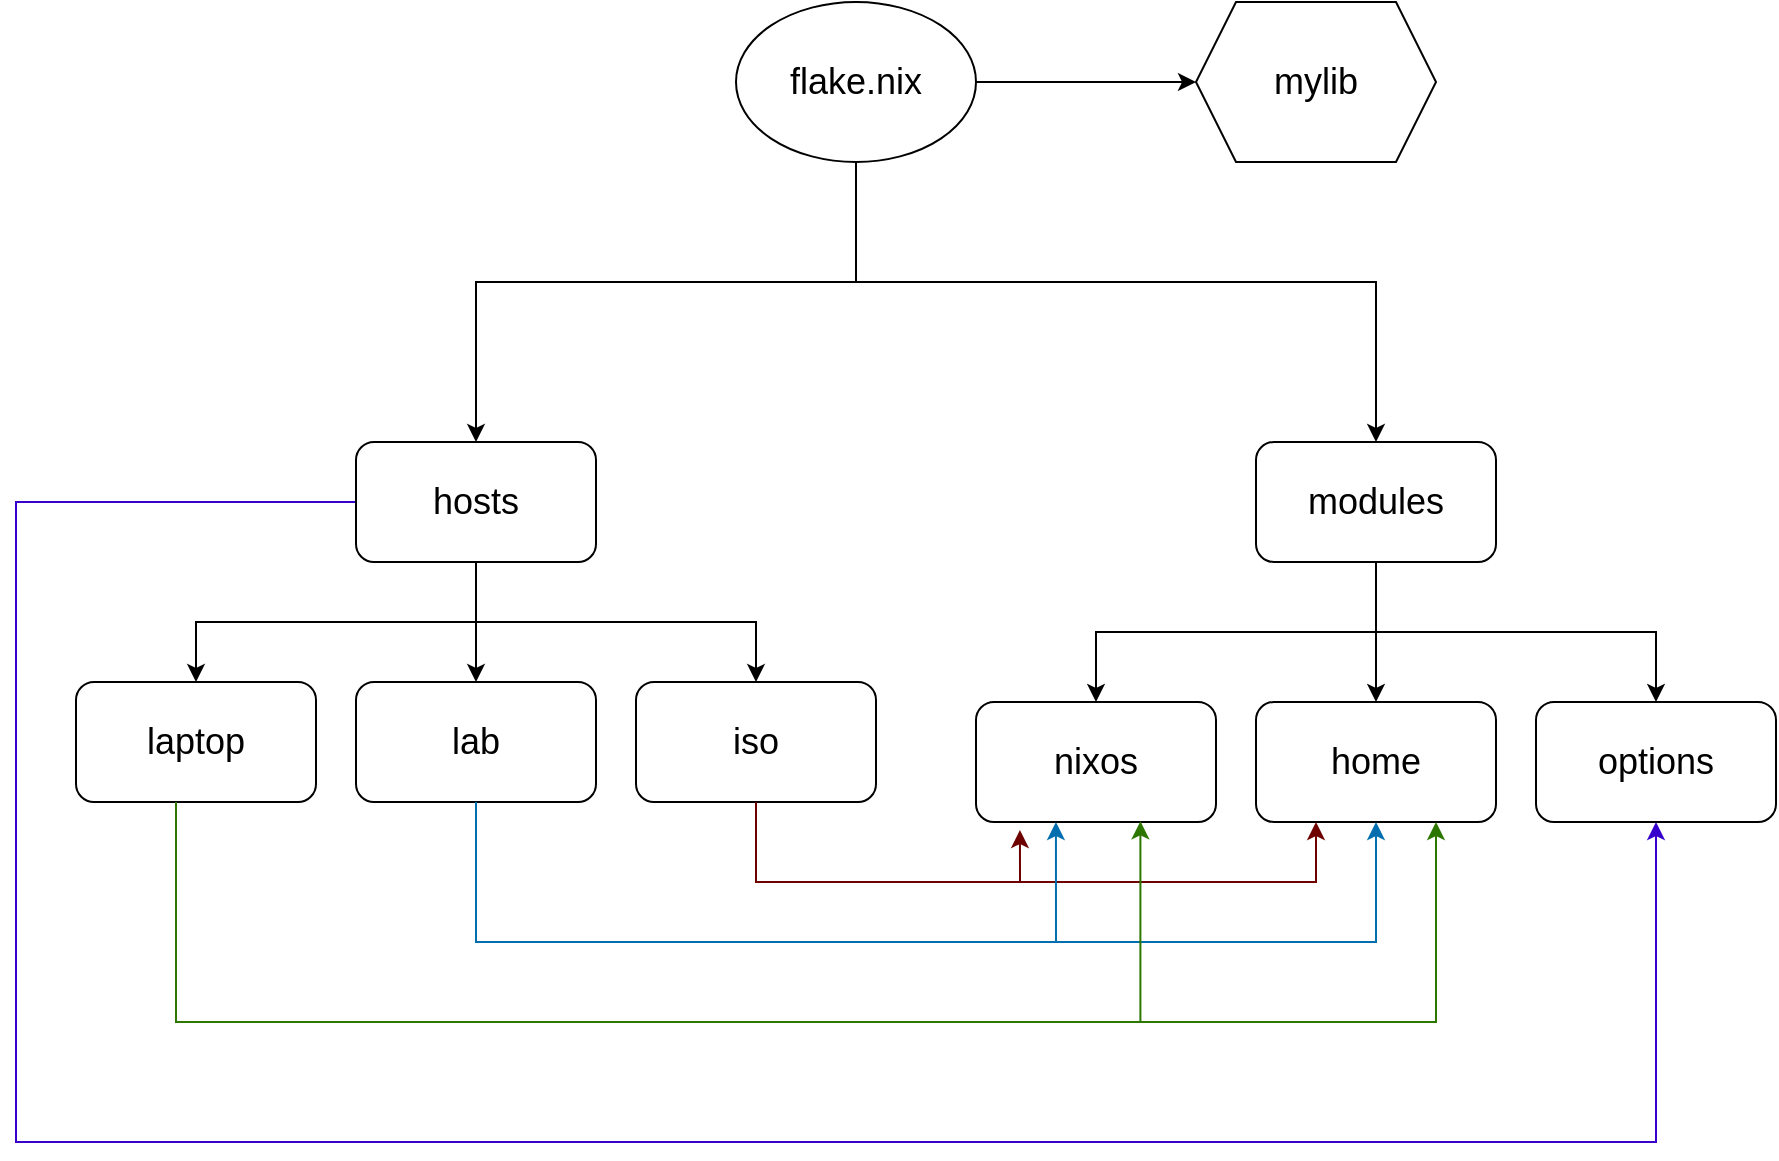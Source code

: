 <mxfile version="28.2.8">
  <diagram name="Page-1" id="Wq-PcHkxfMPdysE-UJv7">
    <mxGraphModel dx="1982" dy="747" grid="1" gridSize="10" guides="1" tooltips="1" connect="1" arrows="1" fold="1" page="1" pageScale="1" pageWidth="850" pageHeight="1100" math="0" shadow="0">
      <root>
        <mxCell id="0" />
        <mxCell id="1" parent="0" />
        <mxCell id="3qIAQnUpxb8Zd4CqAvpL-3" style="edgeStyle=orthogonalEdgeStyle;rounded=0;orthogonalLoop=1;jettySize=auto;html=1;exitX=0.5;exitY=1;exitDx=0;exitDy=0;fontSize=18;" edge="1" parent="1" source="3qIAQnUpxb8Zd4CqAvpL-1" target="3qIAQnUpxb8Zd4CqAvpL-2">
          <mxGeometry relative="1" as="geometry">
            <Array as="points">
              <mxPoint x="380" y="280" />
              <mxPoint x="190" y="280" />
            </Array>
          </mxGeometry>
        </mxCell>
        <mxCell id="3qIAQnUpxb8Zd4CqAvpL-7" style="edgeStyle=orthogonalEdgeStyle;rounded=0;orthogonalLoop=1;jettySize=auto;html=1;exitX=0.5;exitY=1;exitDx=0;exitDy=0;entryX=0.5;entryY=0;entryDx=0;entryDy=0;fontSize=18;" edge="1" parent="1" source="3qIAQnUpxb8Zd4CqAvpL-1" target="3qIAQnUpxb8Zd4CqAvpL-5">
          <mxGeometry relative="1" as="geometry">
            <mxPoint x="440" y="190" as="sourcePoint" />
            <mxPoint x="510" y="330" as="targetPoint" />
            <Array as="points">
              <mxPoint x="380" y="280" />
              <mxPoint x="640" y="280" />
            </Array>
          </mxGeometry>
        </mxCell>
        <mxCell id="3qIAQnUpxb8Zd4CqAvpL-9" style="edgeStyle=orthogonalEdgeStyle;rounded=0;orthogonalLoop=1;jettySize=auto;html=1;fontSize=18;" edge="1" parent="1" source="3qIAQnUpxb8Zd4CqAvpL-1" target="3qIAQnUpxb8Zd4CqAvpL-8">
          <mxGeometry relative="1" as="geometry" />
        </mxCell>
        <mxCell id="3qIAQnUpxb8Zd4CqAvpL-1" value="flake.nix" style="ellipse;whiteSpace=wrap;html=1;fontSize=18;" vertex="1" parent="1">
          <mxGeometry x="320" y="140" width="120" height="80" as="geometry" />
        </mxCell>
        <mxCell id="3qIAQnUpxb8Zd4CqAvpL-25" style="edgeStyle=orthogonalEdgeStyle;rounded=0;orthogonalLoop=1;jettySize=auto;html=1;exitX=0.5;exitY=1;exitDx=0;exitDy=0;fontSize=18;" edge="1" parent="1" source="3qIAQnUpxb8Zd4CqAvpL-2" target="3qIAQnUpxb8Zd4CqAvpL-22">
          <mxGeometry relative="1" as="geometry" />
        </mxCell>
        <mxCell id="3qIAQnUpxb8Zd4CqAvpL-26" style="edgeStyle=orthogonalEdgeStyle;rounded=0;orthogonalLoop=1;jettySize=auto;html=1;fontSize=18;" edge="1" parent="1" source="3qIAQnUpxb8Zd4CqAvpL-2" target="3qIAQnUpxb8Zd4CqAvpL-23">
          <mxGeometry relative="1" as="geometry" />
        </mxCell>
        <mxCell id="3qIAQnUpxb8Zd4CqAvpL-27" style="edgeStyle=orthogonalEdgeStyle;rounded=0;orthogonalLoop=1;jettySize=auto;html=1;exitX=0.5;exitY=1;exitDx=0;exitDy=0;fontSize=18;" edge="1" parent="1" source="3qIAQnUpxb8Zd4CqAvpL-2" target="3qIAQnUpxb8Zd4CqAvpL-24">
          <mxGeometry relative="1" as="geometry" />
        </mxCell>
        <mxCell id="3qIAQnUpxb8Zd4CqAvpL-32" style="edgeStyle=orthogonalEdgeStyle;rounded=0;orthogonalLoop=1;jettySize=auto;html=1;entryX=0.5;entryY=1;entryDx=0;entryDy=0;fillColor=#6a00ff;strokeColor=#3700CC;fontSize=18;" edge="1" parent="1" source="3qIAQnUpxb8Zd4CqAvpL-2" target="3qIAQnUpxb8Zd4CqAvpL-17">
          <mxGeometry relative="1" as="geometry">
            <mxPoint x="-80.0" y="740" as="targetPoint" />
            <Array as="points">
              <mxPoint x="-40" y="390" />
              <mxPoint x="-40" y="710" />
              <mxPoint x="780" y="710" />
            </Array>
          </mxGeometry>
        </mxCell>
        <mxCell id="3qIAQnUpxb8Zd4CqAvpL-2" value="hosts" style="rounded=1;whiteSpace=wrap;html=1;fontSize=18;" vertex="1" parent="1">
          <mxGeometry x="130" y="360" width="120" height="60" as="geometry" />
        </mxCell>
        <mxCell id="3qIAQnUpxb8Zd4CqAvpL-18" style="edgeStyle=orthogonalEdgeStyle;rounded=0;orthogonalLoop=1;jettySize=auto;html=1;exitX=0.5;exitY=1;exitDx=0;exitDy=0;fontSize=18;" edge="1" parent="1" source="3qIAQnUpxb8Zd4CqAvpL-5" target="3qIAQnUpxb8Zd4CqAvpL-15">
          <mxGeometry relative="1" as="geometry" />
        </mxCell>
        <mxCell id="3qIAQnUpxb8Zd4CqAvpL-19" style="edgeStyle=orthogonalEdgeStyle;rounded=0;orthogonalLoop=1;jettySize=auto;html=1;entryX=0.5;entryY=0;entryDx=0;entryDy=0;fontSize=18;" edge="1" parent="1" source="3qIAQnUpxb8Zd4CqAvpL-5" target="3qIAQnUpxb8Zd4CqAvpL-16">
          <mxGeometry relative="1" as="geometry" />
        </mxCell>
        <mxCell id="3qIAQnUpxb8Zd4CqAvpL-20" style="edgeStyle=orthogonalEdgeStyle;rounded=0;orthogonalLoop=1;jettySize=auto;html=1;exitX=0.5;exitY=1;exitDx=0;exitDy=0;fontSize=18;" edge="1" parent="1" source="3qIAQnUpxb8Zd4CqAvpL-5" target="3qIAQnUpxb8Zd4CqAvpL-17">
          <mxGeometry relative="1" as="geometry" />
        </mxCell>
        <mxCell id="3qIAQnUpxb8Zd4CqAvpL-5" value="modules" style="rounded=1;whiteSpace=wrap;html=1;fontSize=18;" vertex="1" parent="1">
          <mxGeometry x="580" y="360" width="120" height="60" as="geometry" />
        </mxCell>
        <mxCell id="3qIAQnUpxb8Zd4CqAvpL-8" value="mylib" style="shape=hexagon;perimeter=hexagonPerimeter2;whiteSpace=wrap;html=1;fixedSize=1;fontSize=18;" vertex="1" parent="1">
          <mxGeometry x="550" y="140" width="120" height="80" as="geometry" />
        </mxCell>
        <mxCell id="3qIAQnUpxb8Zd4CqAvpL-15" value="nixos" style="rounded=1;whiteSpace=wrap;html=1;fontSize=18;" vertex="1" parent="1">
          <mxGeometry x="440" y="490" width="120" height="60" as="geometry" />
        </mxCell>
        <mxCell id="3qIAQnUpxb8Zd4CqAvpL-16" value="&lt;div&gt;home&lt;/div&gt;" style="rounded=1;whiteSpace=wrap;html=1;fontSize=18;" vertex="1" parent="1">
          <mxGeometry x="580" y="490" width="120" height="60" as="geometry" />
        </mxCell>
        <mxCell id="3qIAQnUpxb8Zd4CqAvpL-17" value="&lt;div&gt;options&lt;/div&gt;" style="rounded=1;whiteSpace=wrap;html=1;fontSize=18;" vertex="1" parent="1">
          <mxGeometry x="720" y="490" width="120" height="60" as="geometry" />
        </mxCell>
        <mxCell id="3qIAQnUpxb8Zd4CqAvpL-34" style="edgeStyle=orthogonalEdgeStyle;rounded=0;orthogonalLoop=1;jettySize=auto;html=1;entryX=0.75;entryY=1;entryDx=0;entryDy=0;fillColor=#60a917;strokeColor=#2D7600;fontSize=18;" edge="1" parent="1" source="3qIAQnUpxb8Zd4CqAvpL-22" target="3qIAQnUpxb8Zd4CqAvpL-16">
          <mxGeometry relative="1" as="geometry">
            <Array as="points">
              <mxPoint x="40" y="650" />
              <mxPoint x="670" y="650" />
            </Array>
          </mxGeometry>
        </mxCell>
        <mxCell id="3qIAQnUpxb8Zd4CqAvpL-22" value="laptop" style="rounded=1;whiteSpace=wrap;html=1;fontSize=18;" vertex="1" parent="1">
          <mxGeometry x="-10" y="480" width="120" height="60" as="geometry" />
        </mxCell>
        <mxCell id="3qIAQnUpxb8Zd4CqAvpL-35" style="edgeStyle=orthogonalEdgeStyle;rounded=0;orthogonalLoop=1;jettySize=auto;html=1;entryX=0.5;entryY=1;entryDx=0;entryDy=0;fillColor=#1ba1e2;strokeColor=#006EAF;fontSize=18;" edge="1" parent="1" source="3qIAQnUpxb8Zd4CqAvpL-23" target="3qIAQnUpxb8Zd4CqAvpL-16">
          <mxGeometry relative="1" as="geometry">
            <Array as="points">
              <mxPoint x="190" y="610" />
              <mxPoint x="640" y="610" />
            </Array>
          </mxGeometry>
        </mxCell>
        <mxCell id="3qIAQnUpxb8Zd4CqAvpL-23" value="lab" style="rounded=1;whiteSpace=wrap;html=1;fontSize=18;" vertex="1" parent="1">
          <mxGeometry x="130" y="480" width="120" height="60" as="geometry" />
        </mxCell>
        <mxCell id="3qIAQnUpxb8Zd4CqAvpL-36" style="edgeStyle=orthogonalEdgeStyle;rounded=0;orthogonalLoop=1;jettySize=auto;html=1;entryX=0.25;entryY=1;entryDx=0;entryDy=0;fillColor=#a20025;strokeColor=#6F0000;fontSize=18;" edge="1" parent="1" source="3qIAQnUpxb8Zd4CqAvpL-24" target="3qIAQnUpxb8Zd4CqAvpL-16">
          <mxGeometry relative="1" as="geometry">
            <Array as="points">
              <mxPoint x="330" y="580" />
              <mxPoint x="610" y="580" />
            </Array>
          </mxGeometry>
        </mxCell>
        <mxCell id="3qIAQnUpxb8Zd4CqAvpL-24" value="&lt;div&gt;iso&lt;/div&gt;" style="rounded=1;whiteSpace=wrap;html=1;fontSize=18;" vertex="1" parent="1">
          <mxGeometry x="270" y="480" width="120" height="60" as="geometry" />
        </mxCell>
        <mxCell id="3qIAQnUpxb8Zd4CqAvpL-29" style="edgeStyle=orthogonalEdgeStyle;rounded=0;orthogonalLoop=1;jettySize=auto;html=1;entryX=0.333;entryY=1;entryDx=0;entryDy=0;entryPerimeter=0;fillColor=#1ba1e2;strokeColor=#006EAF;fontSize=18;" edge="1" parent="1" source="3qIAQnUpxb8Zd4CqAvpL-23" target="3qIAQnUpxb8Zd4CqAvpL-15">
          <mxGeometry relative="1" as="geometry">
            <Array as="points">
              <mxPoint x="190" y="610" />
              <mxPoint x="480" y="610" />
            </Array>
          </mxGeometry>
        </mxCell>
        <mxCell id="3qIAQnUpxb8Zd4CqAvpL-30" style="edgeStyle=orthogonalEdgeStyle;rounded=0;orthogonalLoop=1;jettySize=auto;html=1;entryX=0.183;entryY=1.067;entryDx=0;entryDy=0;entryPerimeter=0;strokeColor=#6F0000;fillColor=#a20025;fontSize=18;" edge="1" parent="1" source="3qIAQnUpxb8Zd4CqAvpL-24" target="3qIAQnUpxb8Zd4CqAvpL-15">
          <mxGeometry relative="1" as="geometry">
            <Array as="points">
              <mxPoint x="330" y="580" />
              <mxPoint x="462" y="580" />
            </Array>
          </mxGeometry>
        </mxCell>
        <mxCell id="3qIAQnUpxb8Zd4CqAvpL-33" style="edgeStyle=orthogonalEdgeStyle;rounded=0;orthogonalLoop=1;jettySize=auto;html=1;entryX=0.685;entryY=0.994;entryDx=0;entryDy=0;entryPerimeter=0;fillColor=#60a917;strokeColor=#2D7600;fontSize=18;" edge="1" parent="1" source="3qIAQnUpxb8Zd4CqAvpL-22" target="3qIAQnUpxb8Zd4CqAvpL-15">
          <mxGeometry relative="1" as="geometry">
            <Array as="points">
              <mxPoint x="40" y="650" />
              <mxPoint x="522" y="650" />
            </Array>
          </mxGeometry>
        </mxCell>
      </root>
    </mxGraphModel>
  </diagram>
</mxfile>
